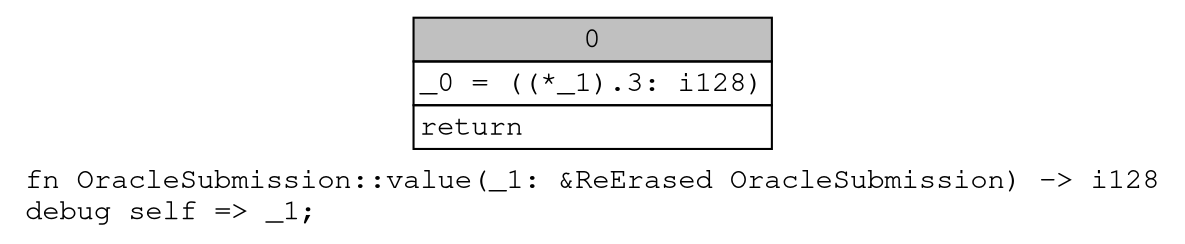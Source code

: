 digraph Mir_0_21 {
    graph [fontname="Courier, monospace"];
    node [fontname="Courier, monospace"];
    edge [fontname="Courier, monospace"];
    label=<fn OracleSubmission::value(_1: &amp;ReErased OracleSubmission) -&gt; i128<br align="left"/>debug self =&gt; _1;<br align="left"/>>;
    bb0__0_21 [shape="none", label=<<table border="0" cellborder="1" cellspacing="0"><tr><td bgcolor="gray" align="center" colspan="1">0</td></tr><tr><td align="left" balign="left">_0 = ((*_1).3: i128)<br/></td></tr><tr><td align="left">return</td></tr></table>>];
}
